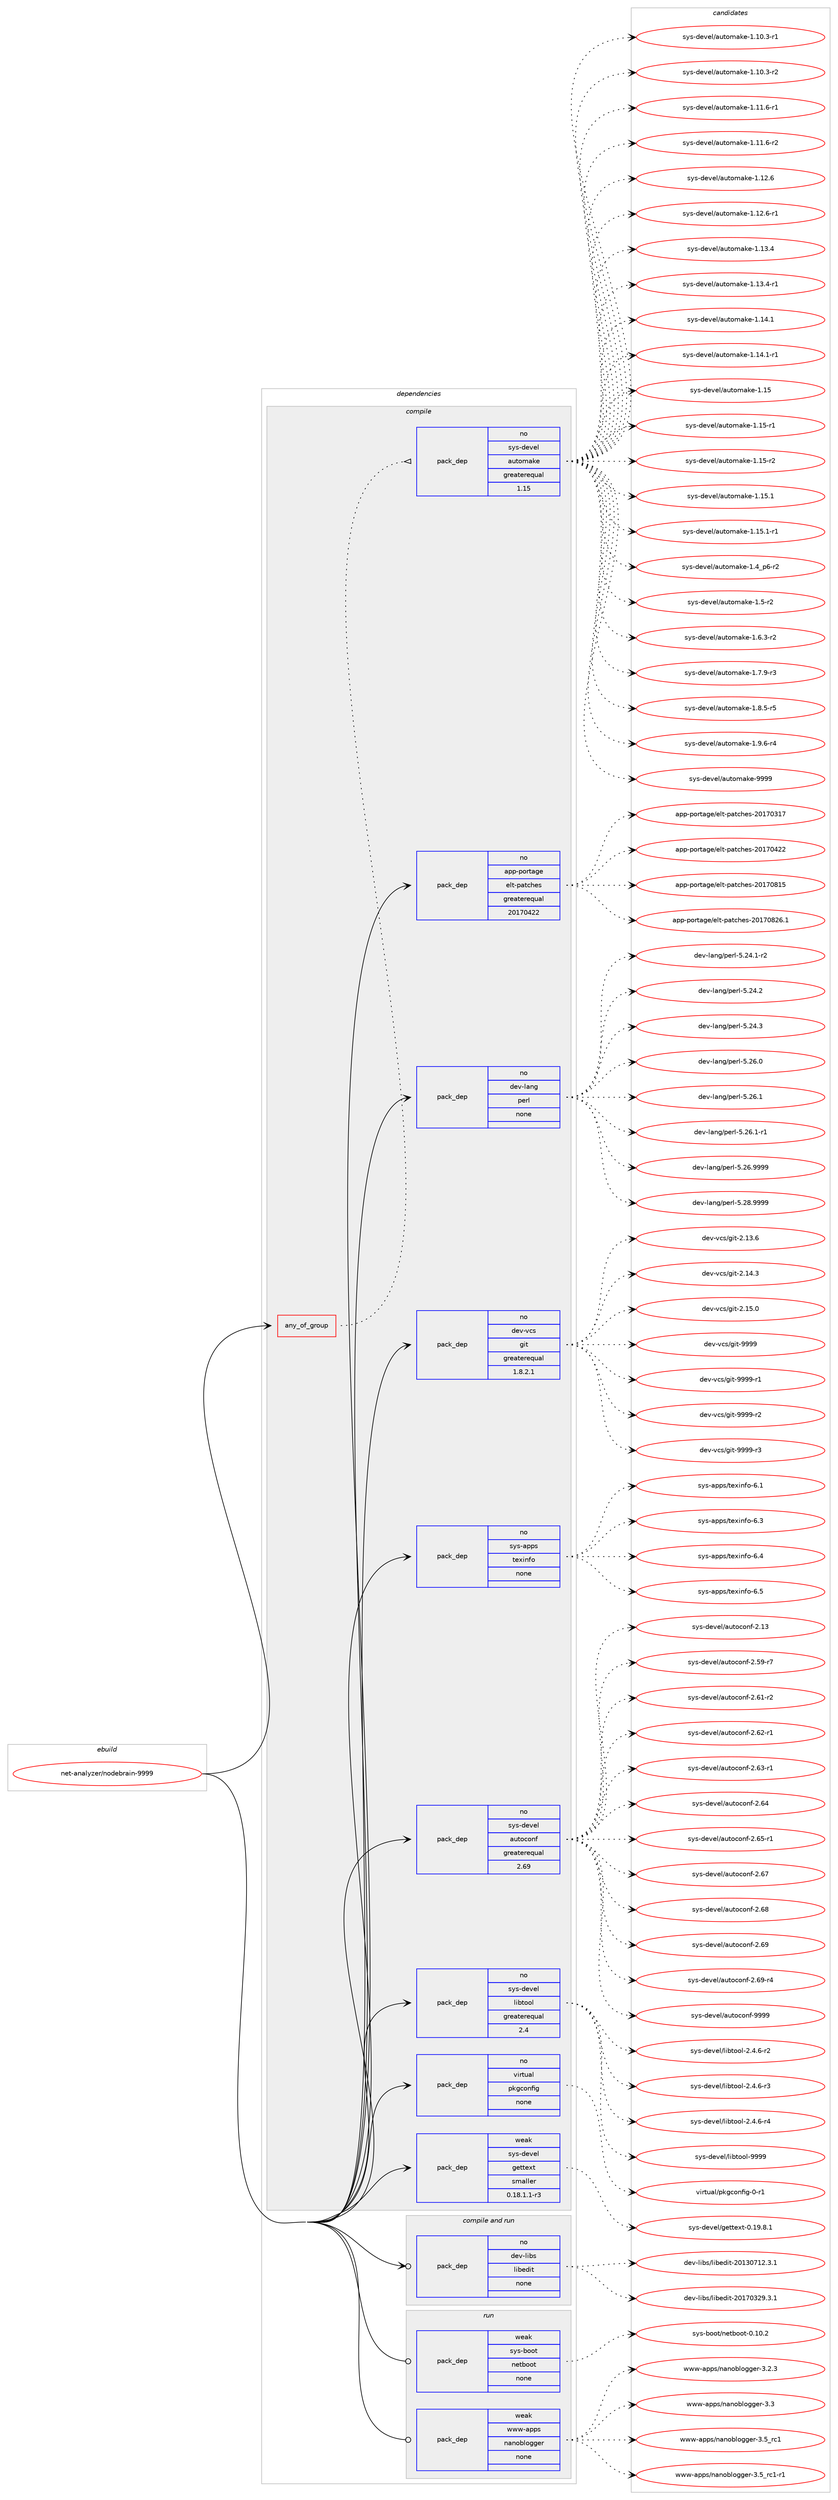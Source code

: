 digraph prolog {

# *************
# Graph options
# *************

newrank=true;
concentrate=true;
compound=true;
graph [rankdir=LR,fontname=Helvetica,fontsize=10,ranksep=1.5];#, ranksep=2.5, nodesep=0.2];
edge  [arrowhead=vee];
node  [fontname=Helvetica,fontsize=10];

# **********
# The ebuild
# **********

subgraph cluster_leftcol {
color=gray;
rank=same;
label=<<i>ebuild</i>>;
id [label="net-analyzer/nodebrain-9999", color=red, width=4, href="../net-analyzer/nodebrain-9999.svg"];
}

# ****************
# The dependencies
# ****************

subgraph cluster_midcol {
color=gray;
label=<<i>dependencies</i>>;
subgraph cluster_compile {
fillcolor="#eeeeee";
style=filled;
label=<<i>compile</i>>;
subgraph any6393 {
dependency402422 [label=<<TABLE BORDER="0" CELLBORDER="1" CELLSPACING="0" CELLPADDING="4"><TR><TD CELLPADDING="10">any_of_group</TD></TR></TABLE>>, shape=none, color=red];subgraph pack296584 {
dependency402423 [label=<<TABLE BORDER="0" CELLBORDER="1" CELLSPACING="0" CELLPADDING="4" WIDTH="220"><TR><TD ROWSPAN="6" CELLPADDING="30">pack_dep</TD></TR><TR><TD WIDTH="110">no</TD></TR><TR><TD>sys-devel</TD></TR><TR><TD>automake</TD></TR><TR><TD>greaterequal</TD></TR><TR><TD>1.15</TD></TR></TABLE>>, shape=none, color=blue];
}
dependency402422:e -> dependency402423:w [weight=20,style="dotted",arrowhead="oinv"];
}
id:e -> dependency402422:w [weight=20,style="solid",arrowhead="vee"];
subgraph pack296585 {
dependency402424 [label=<<TABLE BORDER="0" CELLBORDER="1" CELLSPACING="0" CELLPADDING="4" WIDTH="220"><TR><TD ROWSPAN="6" CELLPADDING="30">pack_dep</TD></TR><TR><TD WIDTH="110">no</TD></TR><TR><TD>app-portage</TD></TR><TR><TD>elt-patches</TD></TR><TR><TD>greaterequal</TD></TR><TR><TD>20170422</TD></TR></TABLE>>, shape=none, color=blue];
}
id:e -> dependency402424:w [weight=20,style="solid",arrowhead="vee"];
subgraph pack296586 {
dependency402425 [label=<<TABLE BORDER="0" CELLBORDER="1" CELLSPACING="0" CELLPADDING="4" WIDTH="220"><TR><TD ROWSPAN="6" CELLPADDING="30">pack_dep</TD></TR><TR><TD WIDTH="110">no</TD></TR><TR><TD>dev-lang</TD></TR><TR><TD>perl</TD></TR><TR><TD>none</TD></TR><TR><TD></TD></TR></TABLE>>, shape=none, color=blue];
}
id:e -> dependency402425:w [weight=20,style="solid",arrowhead="vee"];
subgraph pack296587 {
dependency402426 [label=<<TABLE BORDER="0" CELLBORDER="1" CELLSPACING="0" CELLPADDING="4" WIDTH="220"><TR><TD ROWSPAN="6" CELLPADDING="30">pack_dep</TD></TR><TR><TD WIDTH="110">no</TD></TR><TR><TD>dev-vcs</TD></TR><TR><TD>git</TD></TR><TR><TD>greaterequal</TD></TR><TR><TD>1.8.2.1</TD></TR></TABLE>>, shape=none, color=blue];
}
id:e -> dependency402426:w [weight=20,style="solid",arrowhead="vee"];
subgraph pack296588 {
dependency402427 [label=<<TABLE BORDER="0" CELLBORDER="1" CELLSPACING="0" CELLPADDING="4" WIDTH="220"><TR><TD ROWSPAN="6" CELLPADDING="30">pack_dep</TD></TR><TR><TD WIDTH="110">no</TD></TR><TR><TD>sys-apps</TD></TR><TR><TD>texinfo</TD></TR><TR><TD>none</TD></TR><TR><TD></TD></TR></TABLE>>, shape=none, color=blue];
}
id:e -> dependency402427:w [weight=20,style="solid",arrowhead="vee"];
subgraph pack296589 {
dependency402428 [label=<<TABLE BORDER="0" CELLBORDER="1" CELLSPACING="0" CELLPADDING="4" WIDTH="220"><TR><TD ROWSPAN="6" CELLPADDING="30">pack_dep</TD></TR><TR><TD WIDTH="110">no</TD></TR><TR><TD>sys-devel</TD></TR><TR><TD>autoconf</TD></TR><TR><TD>greaterequal</TD></TR><TR><TD>2.69</TD></TR></TABLE>>, shape=none, color=blue];
}
id:e -> dependency402428:w [weight=20,style="solid",arrowhead="vee"];
subgraph pack296590 {
dependency402429 [label=<<TABLE BORDER="0" CELLBORDER="1" CELLSPACING="0" CELLPADDING="4" WIDTH="220"><TR><TD ROWSPAN="6" CELLPADDING="30">pack_dep</TD></TR><TR><TD WIDTH="110">no</TD></TR><TR><TD>sys-devel</TD></TR><TR><TD>libtool</TD></TR><TR><TD>greaterequal</TD></TR><TR><TD>2.4</TD></TR></TABLE>>, shape=none, color=blue];
}
id:e -> dependency402429:w [weight=20,style="solid",arrowhead="vee"];
subgraph pack296591 {
dependency402430 [label=<<TABLE BORDER="0" CELLBORDER="1" CELLSPACING="0" CELLPADDING="4" WIDTH="220"><TR><TD ROWSPAN="6" CELLPADDING="30">pack_dep</TD></TR><TR><TD WIDTH="110">no</TD></TR><TR><TD>virtual</TD></TR><TR><TD>pkgconfig</TD></TR><TR><TD>none</TD></TR><TR><TD></TD></TR></TABLE>>, shape=none, color=blue];
}
id:e -> dependency402430:w [weight=20,style="solid",arrowhead="vee"];
subgraph pack296592 {
dependency402431 [label=<<TABLE BORDER="0" CELLBORDER="1" CELLSPACING="0" CELLPADDING="4" WIDTH="220"><TR><TD ROWSPAN="6" CELLPADDING="30">pack_dep</TD></TR><TR><TD WIDTH="110">weak</TD></TR><TR><TD>sys-devel</TD></TR><TR><TD>gettext</TD></TR><TR><TD>smaller</TD></TR><TR><TD>0.18.1.1-r3</TD></TR></TABLE>>, shape=none, color=blue];
}
id:e -> dependency402431:w [weight=20,style="solid",arrowhead="vee"];
}
subgraph cluster_compileandrun {
fillcolor="#eeeeee";
style=filled;
label=<<i>compile and run</i>>;
subgraph pack296593 {
dependency402432 [label=<<TABLE BORDER="0" CELLBORDER="1" CELLSPACING="0" CELLPADDING="4" WIDTH="220"><TR><TD ROWSPAN="6" CELLPADDING="30">pack_dep</TD></TR><TR><TD WIDTH="110">no</TD></TR><TR><TD>dev-libs</TD></TR><TR><TD>libedit</TD></TR><TR><TD>none</TD></TR><TR><TD></TD></TR></TABLE>>, shape=none, color=blue];
}
id:e -> dependency402432:w [weight=20,style="solid",arrowhead="odotvee"];
}
subgraph cluster_run {
fillcolor="#eeeeee";
style=filled;
label=<<i>run</i>>;
subgraph pack296594 {
dependency402433 [label=<<TABLE BORDER="0" CELLBORDER="1" CELLSPACING="0" CELLPADDING="4" WIDTH="220"><TR><TD ROWSPAN="6" CELLPADDING="30">pack_dep</TD></TR><TR><TD WIDTH="110">weak</TD></TR><TR><TD>sys-boot</TD></TR><TR><TD>netboot</TD></TR><TR><TD>none</TD></TR><TR><TD></TD></TR></TABLE>>, shape=none, color=blue];
}
id:e -> dependency402433:w [weight=20,style="solid",arrowhead="odot"];
subgraph pack296595 {
dependency402434 [label=<<TABLE BORDER="0" CELLBORDER="1" CELLSPACING="0" CELLPADDING="4" WIDTH="220"><TR><TD ROWSPAN="6" CELLPADDING="30">pack_dep</TD></TR><TR><TD WIDTH="110">weak</TD></TR><TR><TD>www-apps</TD></TR><TR><TD>nanoblogger</TD></TR><TR><TD>none</TD></TR><TR><TD></TD></TR></TABLE>>, shape=none, color=blue];
}
id:e -> dependency402434:w [weight=20,style="solid",arrowhead="odot"];
}
}

# **************
# The candidates
# **************

subgraph cluster_choices {
rank=same;
color=gray;
label=<<i>candidates</i>>;

subgraph choice296584 {
color=black;
nodesep=1;
choice11512111545100101118101108479711711611110997107101454946494846514511449 [label="sys-devel/automake-1.10.3-r1", color=red, width=4,href="../sys-devel/automake-1.10.3-r1.svg"];
choice11512111545100101118101108479711711611110997107101454946494846514511450 [label="sys-devel/automake-1.10.3-r2", color=red, width=4,href="../sys-devel/automake-1.10.3-r2.svg"];
choice11512111545100101118101108479711711611110997107101454946494946544511449 [label="sys-devel/automake-1.11.6-r1", color=red, width=4,href="../sys-devel/automake-1.11.6-r1.svg"];
choice11512111545100101118101108479711711611110997107101454946494946544511450 [label="sys-devel/automake-1.11.6-r2", color=red, width=4,href="../sys-devel/automake-1.11.6-r2.svg"];
choice1151211154510010111810110847971171161111099710710145494649504654 [label="sys-devel/automake-1.12.6", color=red, width=4,href="../sys-devel/automake-1.12.6.svg"];
choice11512111545100101118101108479711711611110997107101454946495046544511449 [label="sys-devel/automake-1.12.6-r1", color=red, width=4,href="../sys-devel/automake-1.12.6-r1.svg"];
choice1151211154510010111810110847971171161111099710710145494649514652 [label="sys-devel/automake-1.13.4", color=red, width=4,href="../sys-devel/automake-1.13.4.svg"];
choice11512111545100101118101108479711711611110997107101454946495146524511449 [label="sys-devel/automake-1.13.4-r1", color=red, width=4,href="../sys-devel/automake-1.13.4-r1.svg"];
choice1151211154510010111810110847971171161111099710710145494649524649 [label="sys-devel/automake-1.14.1", color=red, width=4,href="../sys-devel/automake-1.14.1.svg"];
choice11512111545100101118101108479711711611110997107101454946495246494511449 [label="sys-devel/automake-1.14.1-r1", color=red, width=4,href="../sys-devel/automake-1.14.1-r1.svg"];
choice115121115451001011181011084797117116111109971071014549464953 [label="sys-devel/automake-1.15", color=red, width=4,href="../sys-devel/automake-1.15.svg"];
choice1151211154510010111810110847971171161111099710710145494649534511449 [label="sys-devel/automake-1.15-r1", color=red, width=4,href="../sys-devel/automake-1.15-r1.svg"];
choice1151211154510010111810110847971171161111099710710145494649534511450 [label="sys-devel/automake-1.15-r2", color=red, width=4,href="../sys-devel/automake-1.15-r2.svg"];
choice1151211154510010111810110847971171161111099710710145494649534649 [label="sys-devel/automake-1.15.1", color=red, width=4,href="../sys-devel/automake-1.15.1.svg"];
choice11512111545100101118101108479711711611110997107101454946495346494511449 [label="sys-devel/automake-1.15.1-r1", color=red, width=4,href="../sys-devel/automake-1.15.1-r1.svg"];
choice115121115451001011181011084797117116111109971071014549465295112544511450 [label="sys-devel/automake-1.4_p6-r2", color=red, width=4,href="../sys-devel/automake-1.4_p6-r2.svg"];
choice11512111545100101118101108479711711611110997107101454946534511450 [label="sys-devel/automake-1.5-r2", color=red, width=4,href="../sys-devel/automake-1.5-r2.svg"];
choice115121115451001011181011084797117116111109971071014549465446514511450 [label="sys-devel/automake-1.6.3-r2", color=red, width=4,href="../sys-devel/automake-1.6.3-r2.svg"];
choice115121115451001011181011084797117116111109971071014549465546574511451 [label="sys-devel/automake-1.7.9-r3", color=red, width=4,href="../sys-devel/automake-1.7.9-r3.svg"];
choice115121115451001011181011084797117116111109971071014549465646534511453 [label="sys-devel/automake-1.8.5-r5", color=red, width=4,href="../sys-devel/automake-1.8.5-r5.svg"];
choice115121115451001011181011084797117116111109971071014549465746544511452 [label="sys-devel/automake-1.9.6-r4", color=red, width=4,href="../sys-devel/automake-1.9.6-r4.svg"];
choice115121115451001011181011084797117116111109971071014557575757 [label="sys-devel/automake-9999", color=red, width=4,href="../sys-devel/automake-9999.svg"];
dependency402423:e -> choice11512111545100101118101108479711711611110997107101454946494846514511449:w [style=dotted,weight="100"];
dependency402423:e -> choice11512111545100101118101108479711711611110997107101454946494846514511450:w [style=dotted,weight="100"];
dependency402423:e -> choice11512111545100101118101108479711711611110997107101454946494946544511449:w [style=dotted,weight="100"];
dependency402423:e -> choice11512111545100101118101108479711711611110997107101454946494946544511450:w [style=dotted,weight="100"];
dependency402423:e -> choice1151211154510010111810110847971171161111099710710145494649504654:w [style=dotted,weight="100"];
dependency402423:e -> choice11512111545100101118101108479711711611110997107101454946495046544511449:w [style=dotted,weight="100"];
dependency402423:e -> choice1151211154510010111810110847971171161111099710710145494649514652:w [style=dotted,weight="100"];
dependency402423:e -> choice11512111545100101118101108479711711611110997107101454946495146524511449:w [style=dotted,weight="100"];
dependency402423:e -> choice1151211154510010111810110847971171161111099710710145494649524649:w [style=dotted,weight="100"];
dependency402423:e -> choice11512111545100101118101108479711711611110997107101454946495246494511449:w [style=dotted,weight="100"];
dependency402423:e -> choice115121115451001011181011084797117116111109971071014549464953:w [style=dotted,weight="100"];
dependency402423:e -> choice1151211154510010111810110847971171161111099710710145494649534511449:w [style=dotted,weight="100"];
dependency402423:e -> choice1151211154510010111810110847971171161111099710710145494649534511450:w [style=dotted,weight="100"];
dependency402423:e -> choice1151211154510010111810110847971171161111099710710145494649534649:w [style=dotted,weight="100"];
dependency402423:e -> choice11512111545100101118101108479711711611110997107101454946495346494511449:w [style=dotted,weight="100"];
dependency402423:e -> choice115121115451001011181011084797117116111109971071014549465295112544511450:w [style=dotted,weight="100"];
dependency402423:e -> choice11512111545100101118101108479711711611110997107101454946534511450:w [style=dotted,weight="100"];
dependency402423:e -> choice115121115451001011181011084797117116111109971071014549465446514511450:w [style=dotted,weight="100"];
dependency402423:e -> choice115121115451001011181011084797117116111109971071014549465546574511451:w [style=dotted,weight="100"];
dependency402423:e -> choice115121115451001011181011084797117116111109971071014549465646534511453:w [style=dotted,weight="100"];
dependency402423:e -> choice115121115451001011181011084797117116111109971071014549465746544511452:w [style=dotted,weight="100"];
dependency402423:e -> choice115121115451001011181011084797117116111109971071014557575757:w [style=dotted,weight="100"];
}
subgraph choice296585 {
color=black;
nodesep=1;
choice97112112451121111141169710310147101108116451129711699104101115455048495548514955 [label="app-portage/elt-patches-20170317", color=red, width=4,href="../app-portage/elt-patches-20170317.svg"];
choice97112112451121111141169710310147101108116451129711699104101115455048495548525050 [label="app-portage/elt-patches-20170422", color=red, width=4,href="../app-portage/elt-patches-20170422.svg"];
choice97112112451121111141169710310147101108116451129711699104101115455048495548564953 [label="app-portage/elt-patches-20170815", color=red, width=4,href="../app-portage/elt-patches-20170815.svg"];
choice971121124511211111411697103101471011081164511297116991041011154550484955485650544649 [label="app-portage/elt-patches-20170826.1", color=red, width=4,href="../app-portage/elt-patches-20170826.1.svg"];
dependency402424:e -> choice97112112451121111141169710310147101108116451129711699104101115455048495548514955:w [style=dotted,weight="100"];
dependency402424:e -> choice97112112451121111141169710310147101108116451129711699104101115455048495548525050:w [style=dotted,weight="100"];
dependency402424:e -> choice97112112451121111141169710310147101108116451129711699104101115455048495548564953:w [style=dotted,weight="100"];
dependency402424:e -> choice971121124511211111411697103101471011081164511297116991041011154550484955485650544649:w [style=dotted,weight="100"];
}
subgraph choice296586 {
color=black;
nodesep=1;
choice100101118451089711010347112101114108455346505246494511450 [label="dev-lang/perl-5.24.1-r2", color=red, width=4,href="../dev-lang/perl-5.24.1-r2.svg"];
choice10010111845108971101034711210111410845534650524650 [label="dev-lang/perl-5.24.2", color=red, width=4,href="../dev-lang/perl-5.24.2.svg"];
choice10010111845108971101034711210111410845534650524651 [label="dev-lang/perl-5.24.3", color=red, width=4,href="../dev-lang/perl-5.24.3.svg"];
choice10010111845108971101034711210111410845534650544648 [label="dev-lang/perl-5.26.0", color=red, width=4,href="../dev-lang/perl-5.26.0.svg"];
choice10010111845108971101034711210111410845534650544649 [label="dev-lang/perl-5.26.1", color=red, width=4,href="../dev-lang/perl-5.26.1.svg"];
choice100101118451089711010347112101114108455346505446494511449 [label="dev-lang/perl-5.26.1-r1", color=red, width=4,href="../dev-lang/perl-5.26.1-r1.svg"];
choice10010111845108971101034711210111410845534650544657575757 [label="dev-lang/perl-5.26.9999", color=red, width=4,href="../dev-lang/perl-5.26.9999.svg"];
choice10010111845108971101034711210111410845534650564657575757 [label="dev-lang/perl-5.28.9999", color=red, width=4,href="../dev-lang/perl-5.28.9999.svg"];
dependency402425:e -> choice100101118451089711010347112101114108455346505246494511450:w [style=dotted,weight="100"];
dependency402425:e -> choice10010111845108971101034711210111410845534650524650:w [style=dotted,weight="100"];
dependency402425:e -> choice10010111845108971101034711210111410845534650524651:w [style=dotted,weight="100"];
dependency402425:e -> choice10010111845108971101034711210111410845534650544648:w [style=dotted,weight="100"];
dependency402425:e -> choice10010111845108971101034711210111410845534650544649:w [style=dotted,weight="100"];
dependency402425:e -> choice100101118451089711010347112101114108455346505446494511449:w [style=dotted,weight="100"];
dependency402425:e -> choice10010111845108971101034711210111410845534650544657575757:w [style=dotted,weight="100"];
dependency402425:e -> choice10010111845108971101034711210111410845534650564657575757:w [style=dotted,weight="100"];
}
subgraph choice296587 {
color=black;
nodesep=1;
choice10010111845118991154710310511645504649514654 [label="dev-vcs/git-2.13.6", color=red, width=4,href="../dev-vcs/git-2.13.6.svg"];
choice10010111845118991154710310511645504649524651 [label="dev-vcs/git-2.14.3", color=red, width=4,href="../dev-vcs/git-2.14.3.svg"];
choice10010111845118991154710310511645504649534648 [label="dev-vcs/git-2.15.0", color=red, width=4,href="../dev-vcs/git-2.15.0.svg"];
choice1001011184511899115471031051164557575757 [label="dev-vcs/git-9999", color=red, width=4,href="../dev-vcs/git-9999.svg"];
choice10010111845118991154710310511645575757574511449 [label="dev-vcs/git-9999-r1", color=red, width=4,href="../dev-vcs/git-9999-r1.svg"];
choice10010111845118991154710310511645575757574511450 [label="dev-vcs/git-9999-r2", color=red, width=4,href="../dev-vcs/git-9999-r2.svg"];
choice10010111845118991154710310511645575757574511451 [label="dev-vcs/git-9999-r3", color=red, width=4,href="../dev-vcs/git-9999-r3.svg"];
dependency402426:e -> choice10010111845118991154710310511645504649514654:w [style=dotted,weight="100"];
dependency402426:e -> choice10010111845118991154710310511645504649524651:w [style=dotted,weight="100"];
dependency402426:e -> choice10010111845118991154710310511645504649534648:w [style=dotted,weight="100"];
dependency402426:e -> choice1001011184511899115471031051164557575757:w [style=dotted,weight="100"];
dependency402426:e -> choice10010111845118991154710310511645575757574511449:w [style=dotted,weight="100"];
dependency402426:e -> choice10010111845118991154710310511645575757574511450:w [style=dotted,weight="100"];
dependency402426:e -> choice10010111845118991154710310511645575757574511451:w [style=dotted,weight="100"];
}
subgraph choice296588 {
color=black;
nodesep=1;
choice11512111545971121121154711610112010511010211145544649 [label="sys-apps/texinfo-6.1", color=red, width=4,href="../sys-apps/texinfo-6.1.svg"];
choice11512111545971121121154711610112010511010211145544651 [label="sys-apps/texinfo-6.3", color=red, width=4,href="../sys-apps/texinfo-6.3.svg"];
choice11512111545971121121154711610112010511010211145544652 [label="sys-apps/texinfo-6.4", color=red, width=4,href="../sys-apps/texinfo-6.4.svg"];
choice11512111545971121121154711610112010511010211145544653 [label="sys-apps/texinfo-6.5", color=red, width=4,href="../sys-apps/texinfo-6.5.svg"];
dependency402427:e -> choice11512111545971121121154711610112010511010211145544649:w [style=dotted,weight="100"];
dependency402427:e -> choice11512111545971121121154711610112010511010211145544651:w [style=dotted,weight="100"];
dependency402427:e -> choice11512111545971121121154711610112010511010211145544652:w [style=dotted,weight="100"];
dependency402427:e -> choice11512111545971121121154711610112010511010211145544653:w [style=dotted,weight="100"];
}
subgraph choice296589 {
color=black;
nodesep=1;
choice115121115451001011181011084797117116111991111101024550464951 [label="sys-devel/autoconf-2.13", color=red, width=4,href="../sys-devel/autoconf-2.13.svg"];
choice1151211154510010111810110847971171161119911111010245504653574511455 [label="sys-devel/autoconf-2.59-r7", color=red, width=4,href="../sys-devel/autoconf-2.59-r7.svg"];
choice1151211154510010111810110847971171161119911111010245504654494511450 [label="sys-devel/autoconf-2.61-r2", color=red, width=4,href="../sys-devel/autoconf-2.61-r2.svg"];
choice1151211154510010111810110847971171161119911111010245504654504511449 [label="sys-devel/autoconf-2.62-r1", color=red, width=4,href="../sys-devel/autoconf-2.62-r1.svg"];
choice1151211154510010111810110847971171161119911111010245504654514511449 [label="sys-devel/autoconf-2.63-r1", color=red, width=4,href="../sys-devel/autoconf-2.63-r1.svg"];
choice115121115451001011181011084797117116111991111101024550465452 [label="sys-devel/autoconf-2.64", color=red, width=4,href="../sys-devel/autoconf-2.64.svg"];
choice1151211154510010111810110847971171161119911111010245504654534511449 [label="sys-devel/autoconf-2.65-r1", color=red, width=4,href="../sys-devel/autoconf-2.65-r1.svg"];
choice115121115451001011181011084797117116111991111101024550465455 [label="sys-devel/autoconf-2.67", color=red, width=4,href="../sys-devel/autoconf-2.67.svg"];
choice115121115451001011181011084797117116111991111101024550465456 [label="sys-devel/autoconf-2.68", color=red, width=4,href="../sys-devel/autoconf-2.68.svg"];
choice115121115451001011181011084797117116111991111101024550465457 [label="sys-devel/autoconf-2.69", color=red, width=4,href="../sys-devel/autoconf-2.69.svg"];
choice1151211154510010111810110847971171161119911111010245504654574511452 [label="sys-devel/autoconf-2.69-r4", color=red, width=4,href="../sys-devel/autoconf-2.69-r4.svg"];
choice115121115451001011181011084797117116111991111101024557575757 [label="sys-devel/autoconf-9999", color=red, width=4,href="../sys-devel/autoconf-9999.svg"];
dependency402428:e -> choice115121115451001011181011084797117116111991111101024550464951:w [style=dotted,weight="100"];
dependency402428:e -> choice1151211154510010111810110847971171161119911111010245504653574511455:w [style=dotted,weight="100"];
dependency402428:e -> choice1151211154510010111810110847971171161119911111010245504654494511450:w [style=dotted,weight="100"];
dependency402428:e -> choice1151211154510010111810110847971171161119911111010245504654504511449:w [style=dotted,weight="100"];
dependency402428:e -> choice1151211154510010111810110847971171161119911111010245504654514511449:w [style=dotted,weight="100"];
dependency402428:e -> choice115121115451001011181011084797117116111991111101024550465452:w [style=dotted,weight="100"];
dependency402428:e -> choice1151211154510010111810110847971171161119911111010245504654534511449:w [style=dotted,weight="100"];
dependency402428:e -> choice115121115451001011181011084797117116111991111101024550465455:w [style=dotted,weight="100"];
dependency402428:e -> choice115121115451001011181011084797117116111991111101024550465456:w [style=dotted,weight="100"];
dependency402428:e -> choice115121115451001011181011084797117116111991111101024550465457:w [style=dotted,weight="100"];
dependency402428:e -> choice1151211154510010111810110847971171161119911111010245504654574511452:w [style=dotted,weight="100"];
dependency402428:e -> choice115121115451001011181011084797117116111991111101024557575757:w [style=dotted,weight="100"];
}
subgraph choice296590 {
color=black;
nodesep=1;
choice1151211154510010111810110847108105981161111111084550465246544511450 [label="sys-devel/libtool-2.4.6-r2", color=red, width=4,href="../sys-devel/libtool-2.4.6-r2.svg"];
choice1151211154510010111810110847108105981161111111084550465246544511451 [label="sys-devel/libtool-2.4.6-r3", color=red, width=4,href="../sys-devel/libtool-2.4.6-r3.svg"];
choice1151211154510010111810110847108105981161111111084550465246544511452 [label="sys-devel/libtool-2.4.6-r4", color=red, width=4,href="../sys-devel/libtool-2.4.6-r4.svg"];
choice1151211154510010111810110847108105981161111111084557575757 [label="sys-devel/libtool-9999", color=red, width=4,href="../sys-devel/libtool-9999.svg"];
dependency402429:e -> choice1151211154510010111810110847108105981161111111084550465246544511450:w [style=dotted,weight="100"];
dependency402429:e -> choice1151211154510010111810110847108105981161111111084550465246544511451:w [style=dotted,weight="100"];
dependency402429:e -> choice1151211154510010111810110847108105981161111111084550465246544511452:w [style=dotted,weight="100"];
dependency402429:e -> choice1151211154510010111810110847108105981161111111084557575757:w [style=dotted,weight="100"];
}
subgraph choice296591 {
color=black;
nodesep=1;
choice11810511411611797108471121071039911111010210510345484511449 [label="virtual/pkgconfig-0-r1", color=red, width=4,href="../virtual/pkgconfig-0-r1.svg"];
dependency402430:e -> choice11810511411611797108471121071039911111010210510345484511449:w [style=dotted,weight="100"];
}
subgraph choice296592 {
color=black;
nodesep=1;
choice1151211154510010111810110847103101116116101120116454846495746564649 [label="sys-devel/gettext-0.19.8.1", color=red, width=4,href="../sys-devel/gettext-0.19.8.1.svg"];
dependency402431:e -> choice1151211154510010111810110847103101116116101120116454846495746564649:w [style=dotted,weight="100"];
}
subgraph choice296593 {
color=black;
nodesep=1;
choice1001011184510810598115471081059810110010511645504849514855495046514649 [label="dev-libs/libedit-20130712.3.1", color=red, width=4,href="../dev-libs/libedit-20130712.3.1.svg"];
choice1001011184510810598115471081059810110010511645504849554851505746514649 [label="dev-libs/libedit-20170329.3.1", color=red, width=4,href="../dev-libs/libedit-20170329.3.1.svg"];
dependency402432:e -> choice1001011184510810598115471081059810110010511645504849514855495046514649:w [style=dotted,weight="100"];
dependency402432:e -> choice1001011184510810598115471081059810110010511645504849554851505746514649:w [style=dotted,weight="100"];
}
subgraph choice296594 {
color=black;
nodesep=1;
choice1151211154598111111116471101011169811111111645484649484650 [label="sys-boot/netboot-0.10.2", color=red, width=4,href="../sys-boot/netboot-0.10.2.svg"];
dependency402433:e -> choice1151211154598111111116471101011169811111111645484649484650:w [style=dotted,weight="100"];
}
subgraph choice296595 {
color=black;
nodesep=1;
choice1191191194597112112115471109711011198108111103103101114455146504651 [label="www-apps/nanoblogger-3.2.3", color=red, width=4,href="../www-apps/nanoblogger-3.2.3.svg"];
choice119119119459711211211547110971101119810811110310310111445514651 [label="www-apps/nanoblogger-3.3", color=red, width=4,href="../www-apps/nanoblogger-3.3.svg"];
choice119119119459711211211547110971101119810811110310310111445514653951149949 [label="www-apps/nanoblogger-3.5_rc1", color=red, width=4,href="../www-apps/nanoblogger-3.5_rc1.svg"];
choice1191191194597112112115471109711011198108111103103101114455146539511499494511449 [label="www-apps/nanoblogger-3.5_rc1-r1", color=red, width=4,href="../www-apps/nanoblogger-3.5_rc1-r1.svg"];
dependency402434:e -> choice1191191194597112112115471109711011198108111103103101114455146504651:w [style=dotted,weight="100"];
dependency402434:e -> choice119119119459711211211547110971101119810811110310310111445514651:w [style=dotted,weight="100"];
dependency402434:e -> choice119119119459711211211547110971101119810811110310310111445514653951149949:w [style=dotted,weight="100"];
dependency402434:e -> choice1191191194597112112115471109711011198108111103103101114455146539511499494511449:w [style=dotted,weight="100"];
}
}

}
